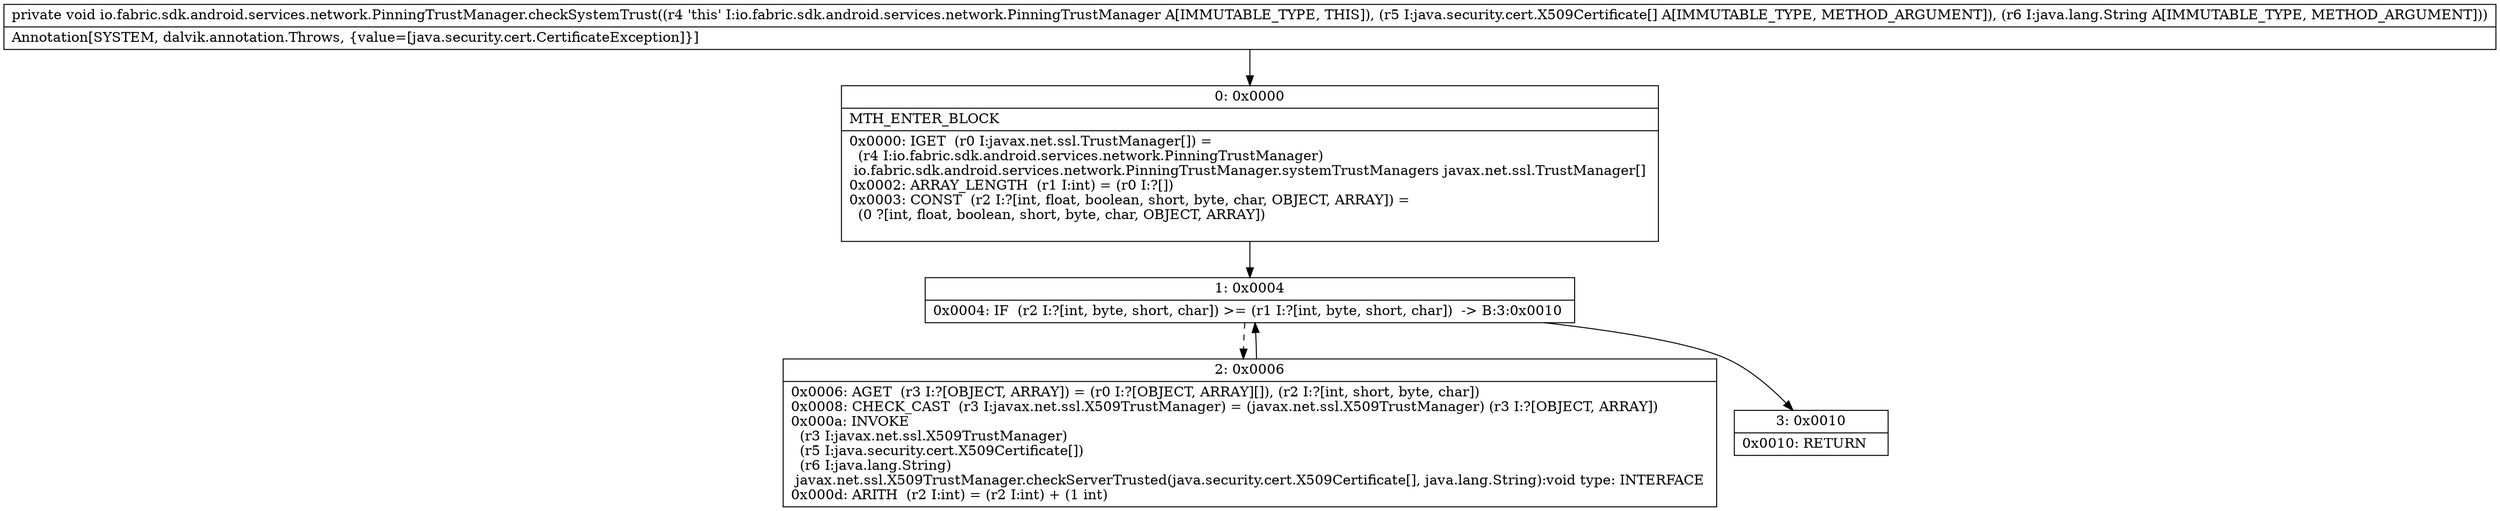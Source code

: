 digraph "CFG forio.fabric.sdk.android.services.network.PinningTrustManager.checkSystemTrust([Ljava\/security\/cert\/X509Certificate;Ljava\/lang\/String;)V" {
Node_0 [shape=record,label="{0\:\ 0x0000|MTH_ENTER_BLOCK\l|0x0000: IGET  (r0 I:javax.net.ssl.TrustManager[]) = \l  (r4 I:io.fabric.sdk.android.services.network.PinningTrustManager)\l io.fabric.sdk.android.services.network.PinningTrustManager.systemTrustManagers javax.net.ssl.TrustManager[] \l0x0002: ARRAY_LENGTH  (r1 I:int) = (r0 I:?[]) \l0x0003: CONST  (r2 I:?[int, float, boolean, short, byte, char, OBJECT, ARRAY]) = \l  (0 ?[int, float, boolean, short, byte, char, OBJECT, ARRAY])\l \l}"];
Node_1 [shape=record,label="{1\:\ 0x0004|0x0004: IF  (r2 I:?[int, byte, short, char]) \>= (r1 I:?[int, byte, short, char])  \-\> B:3:0x0010 \l}"];
Node_2 [shape=record,label="{2\:\ 0x0006|0x0006: AGET  (r3 I:?[OBJECT, ARRAY]) = (r0 I:?[OBJECT, ARRAY][]), (r2 I:?[int, short, byte, char]) \l0x0008: CHECK_CAST  (r3 I:javax.net.ssl.X509TrustManager) = (javax.net.ssl.X509TrustManager) (r3 I:?[OBJECT, ARRAY]) \l0x000a: INVOKE  \l  (r3 I:javax.net.ssl.X509TrustManager)\l  (r5 I:java.security.cert.X509Certificate[])\l  (r6 I:java.lang.String)\l javax.net.ssl.X509TrustManager.checkServerTrusted(java.security.cert.X509Certificate[], java.lang.String):void type: INTERFACE \l0x000d: ARITH  (r2 I:int) = (r2 I:int) + (1 int) \l}"];
Node_3 [shape=record,label="{3\:\ 0x0010|0x0010: RETURN   \l}"];
MethodNode[shape=record,label="{private void io.fabric.sdk.android.services.network.PinningTrustManager.checkSystemTrust((r4 'this' I:io.fabric.sdk.android.services.network.PinningTrustManager A[IMMUTABLE_TYPE, THIS]), (r5 I:java.security.cert.X509Certificate[] A[IMMUTABLE_TYPE, METHOD_ARGUMENT]), (r6 I:java.lang.String A[IMMUTABLE_TYPE, METHOD_ARGUMENT]))  | Annotation[SYSTEM, dalvik.annotation.Throws, \{value=[java.security.cert.CertificateException]\}]\l}"];
MethodNode -> Node_0;
Node_0 -> Node_1;
Node_1 -> Node_2[style=dashed];
Node_1 -> Node_3;
Node_2 -> Node_1;
}

